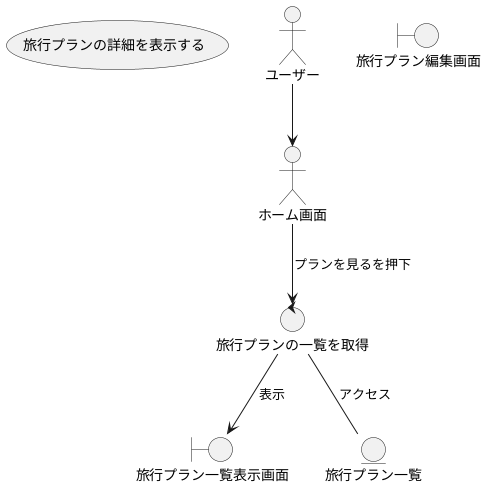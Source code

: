 @startuml

usecase 旅行プランの詳細を表示する

actor ユーザー

boundary 旅行プラン一覧表示画面
boundary 旅行プラン編集画面

control 旅行プランの一覧を取得

entity 旅行プラン一覧

ユーザー --> ホーム画面
ホーム画面 --> 旅行プランの一覧を取得 : プランを見るを押下
旅行プランの一覧を取得 -- 旅行プラン一覧 : アクセス
旅行プランの一覧を取得 --> 旅行プラン一覧表示画面 : 表示

@enduml